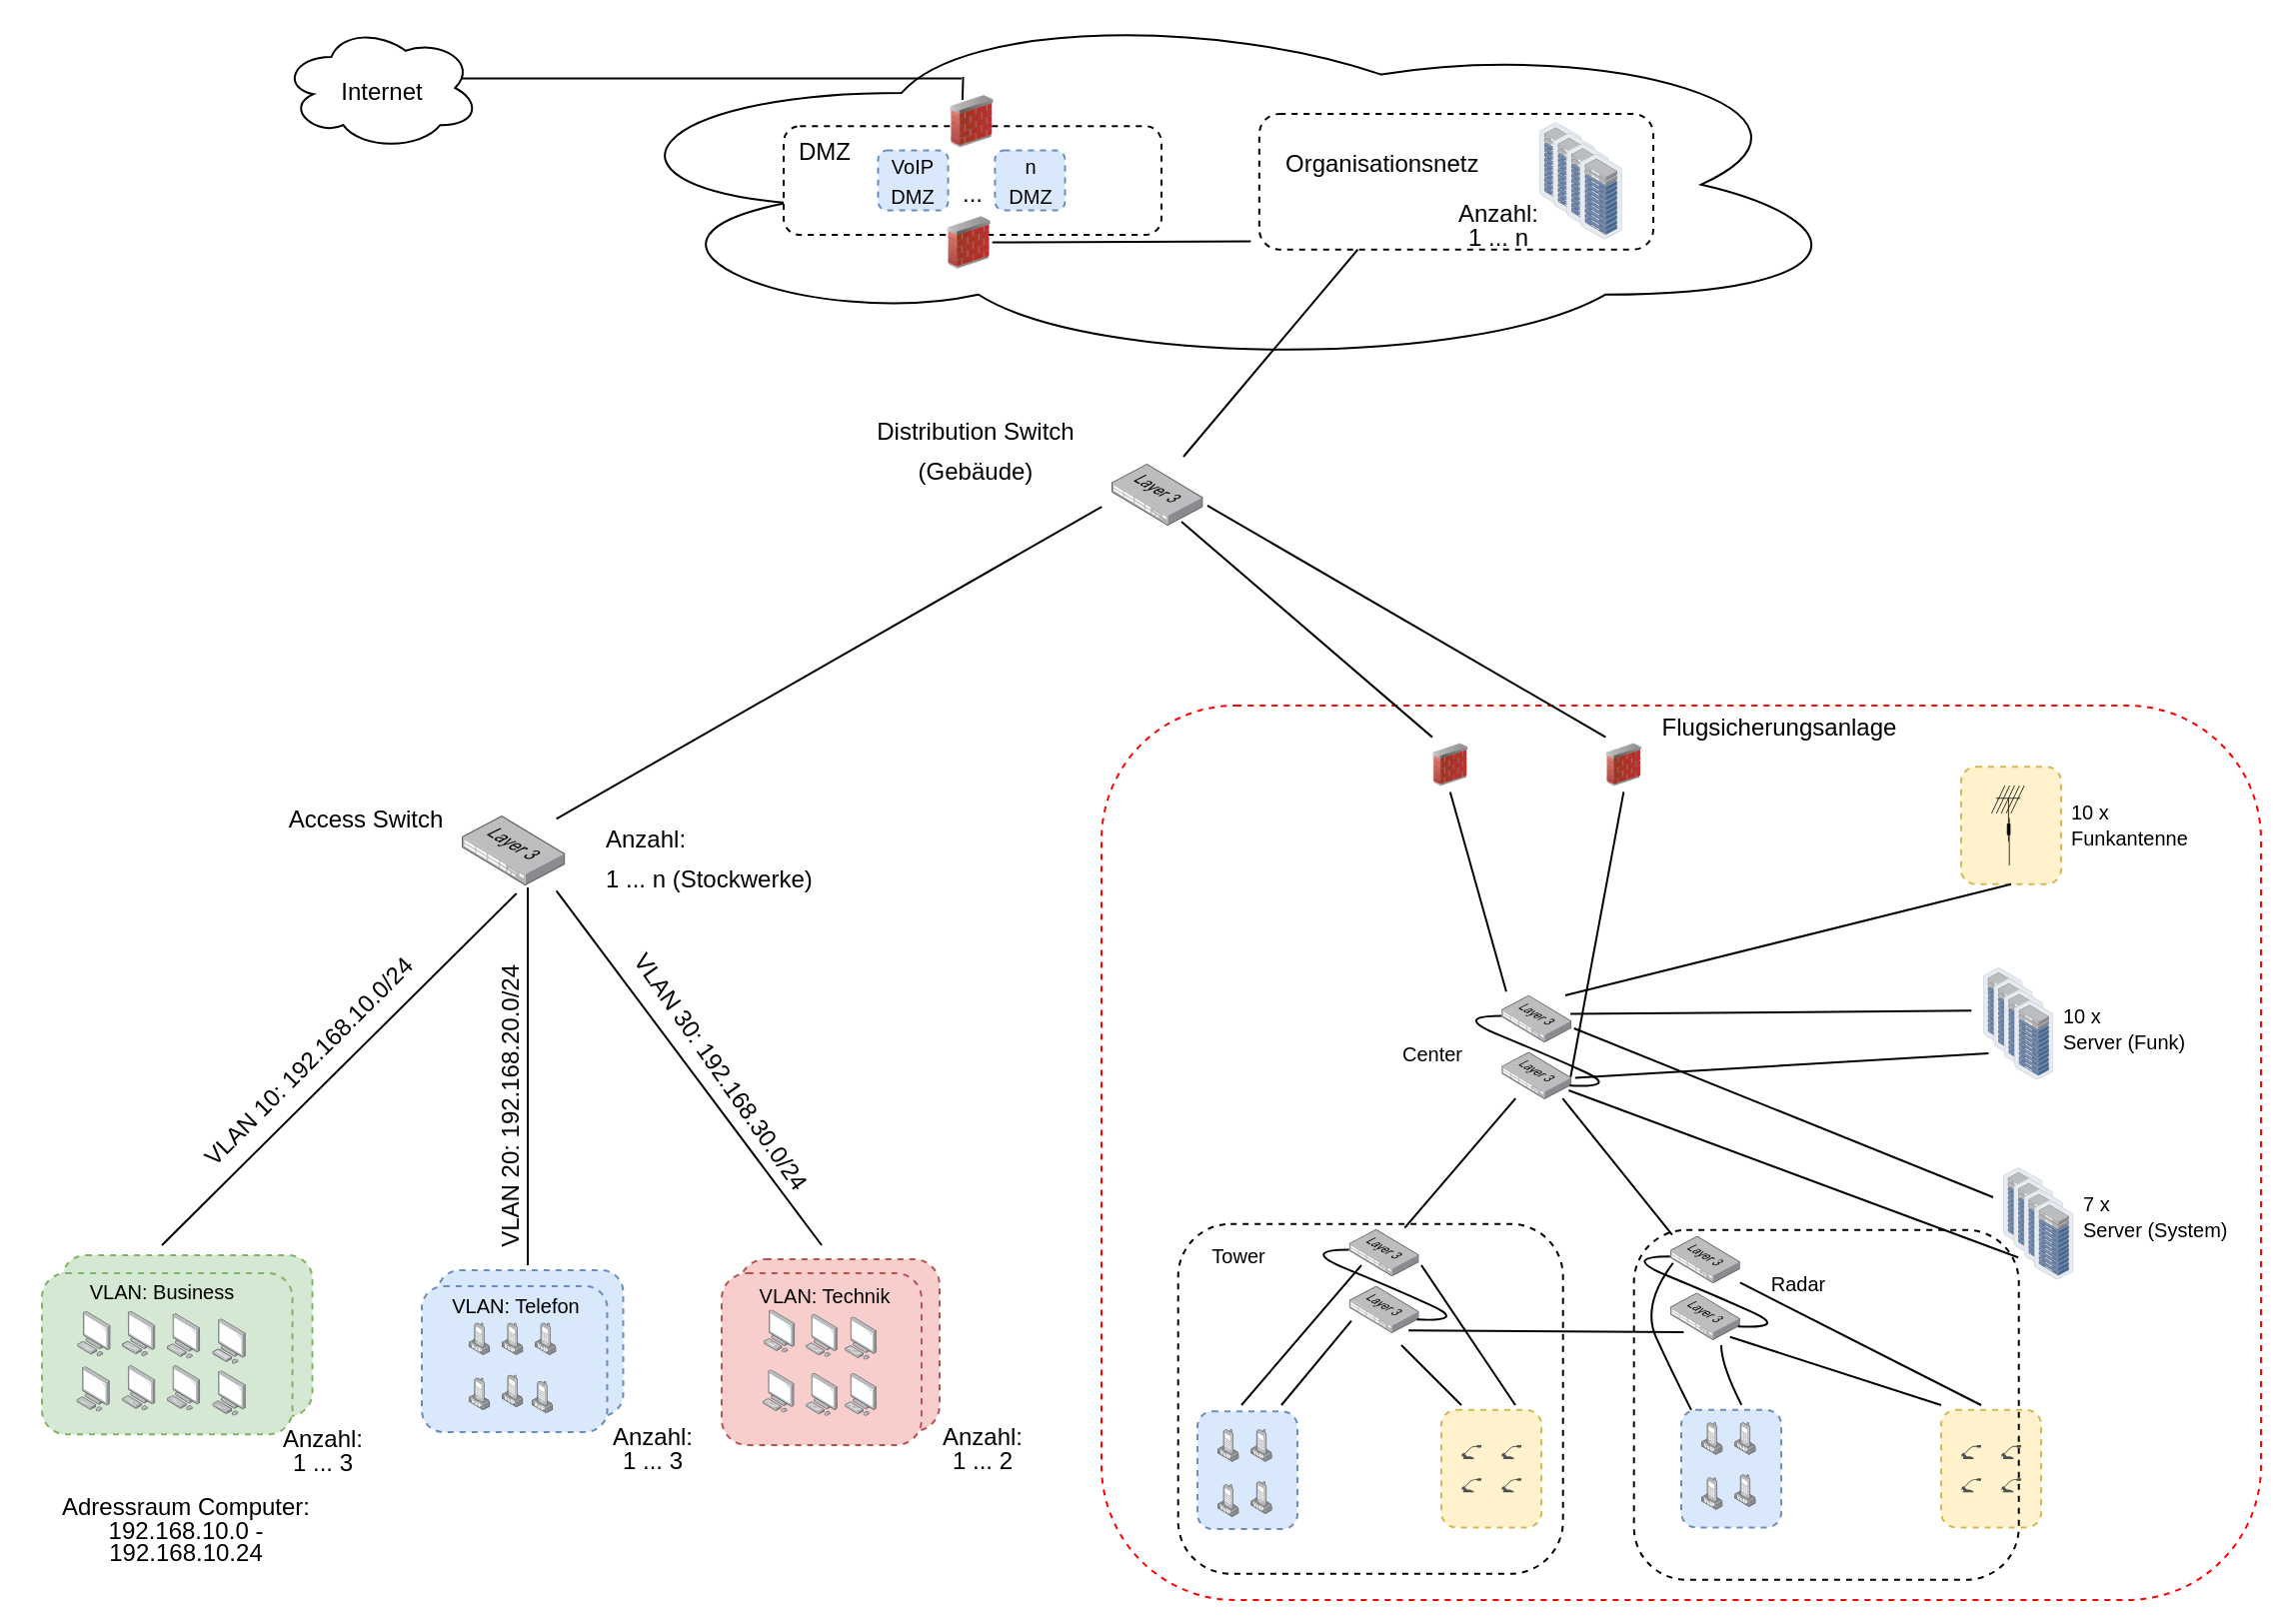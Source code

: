 <mxfile version="24.4.0" type="github">
  <diagram name="Seite-1" id="UgNp4CsegLJwjOinKvmV">
    <mxGraphModel dx="2046" dy="1495" grid="1" gridSize="10" guides="1" tooltips="1" connect="1" arrows="1" fold="1" page="1" pageScale="1" pageWidth="1169" pageHeight="827" math="0" shadow="0">
      <root>
        <mxCell id="0" />
        <mxCell id="1" parent="0" />
        <mxCell id="9SLDAZQ2YVIZSHfqmBoz-217" value="" style="rounded=1;whiteSpace=wrap;html=1;dashed=1;fillColor=#f8cecc;strokeColor=#b85450;" vertex="1" parent="1">
          <mxGeometry x="-791" y="-193" width="100" height="86" as="geometry" />
        </mxCell>
        <mxCell id="9SLDAZQ2YVIZSHfqmBoz-216" value="" style="rounded=1;whiteSpace=wrap;html=1;dashed=1;fillColor=#dae8fc;strokeColor=#6c8ebf;" vertex="1" parent="1">
          <mxGeometry x="-942" y="-187.5" width="92.741" height="73" as="geometry" />
        </mxCell>
        <mxCell id="9SLDAZQ2YVIZSHfqmBoz-215" value="" style="rounded=1;whiteSpace=wrap;html=1;dashed=1;fillColor=#d5e8d4;strokeColor=#82b366;" vertex="1" parent="1">
          <mxGeometry x="-1130" y="-195" width="125.28" height="80.63" as="geometry" />
        </mxCell>
        <mxCell id="9SLDAZQ2YVIZSHfqmBoz-180" value="" style="group" vertex="1" connectable="0" parent="1">
          <mxGeometry x="-610" y="-470" width="580" height="447.49" as="geometry" />
        </mxCell>
        <mxCell id="9SLDAZQ2YVIZSHfqmBoz-146" value="" style="rounded=1;whiteSpace=wrap;html=1;dashed=1;fillColor=none;strokeColor=#FF0000;" vertex="1" parent="9SLDAZQ2YVIZSHfqmBoz-180">
          <mxGeometry width="580" height="447.49" as="geometry" />
        </mxCell>
        <mxCell id="9SLDAZQ2YVIZSHfqmBoz-156" style="edgeStyle=none;curved=1;rounded=0;orthogonalLoop=1;jettySize=auto;html=1;exitX=1;exitY=1;exitDx=0;exitDy=0;fontSize=12;startSize=8;endSize=8;" edge="1" parent="9SLDAZQ2YVIZSHfqmBoz-180" source="9SLDAZQ2YVIZSHfqmBoz-146" target="9SLDAZQ2YVIZSHfqmBoz-146">
          <mxGeometry relative="1" as="geometry" />
        </mxCell>
        <mxCell id="9SLDAZQ2YVIZSHfqmBoz-181" value="" style="group" vertex="1" connectable="0" parent="9SLDAZQ2YVIZSHfqmBoz-180">
          <mxGeometry x="58.017" y="361.987" width="53.973" height="52.743" as="geometry" />
        </mxCell>
        <mxCell id="9SLDAZQ2YVIZSHfqmBoz-204" value="" style="group" vertex="1" connectable="0" parent="9SLDAZQ2YVIZSHfqmBoz-181">
          <mxGeometry x="-10.03" y="-8.8" width="50.03" height="58.8" as="geometry" />
        </mxCell>
        <mxCell id="9SLDAZQ2YVIZSHfqmBoz-193" value="" style="rounded=1;whiteSpace=wrap;html=1;dashed=1;fillColor=#dae8fc;strokeColor=#6c8ebf;" vertex="1" parent="9SLDAZQ2YVIZSHfqmBoz-204">
          <mxGeometry width="50.03" height="58.8" as="geometry" />
        </mxCell>
        <mxCell id="9SLDAZQ2YVIZSHfqmBoz-160" value="" style="image;points=[];aspect=fixed;html=1;align=center;shadow=0;dashed=0;image=img/lib/allied_telesis/computer_and_terminals/VOIP_IP_phone.svg;" vertex="1" parent="9SLDAZQ2YVIZSHfqmBoz-204">
          <mxGeometry x="26.599" y="34.854" width="10.799" height="16.414" as="geometry" />
        </mxCell>
        <mxCell id="9SLDAZQ2YVIZSHfqmBoz-164" value="" style="image;points=[];aspect=fixed;html=1;align=center;shadow=0;dashed=0;image=img/lib/allied_telesis/computer_and_terminals/VOIP_IP_phone.svg;" vertex="1" parent="9SLDAZQ2YVIZSHfqmBoz-204">
          <mxGeometry x="26.599" y="8.8" width="10.799" height="16.414" as="geometry" />
        </mxCell>
        <mxCell id="9SLDAZQ2YVIZSHfqmBoz-165" value="" style="image;points=[];aspect=fixed;html=1;align=center;shadow=0;dashed=0;image=img/lib/allied_telesis/computer_and_terminals/VOIP_IP_phone.svg;" vertex="1" parent="9SLDAZQ2YVIZSHfqmBoz-204">
          <mxGeometry x="10.03" y="36.34" width="10.799" height="16.414" as="geometry" />
        </mxCell>
        <mxCell id="9SLDAZQ2YVIZSHfqmBoz-166" value="" style="image;points=[];aspect=fixed;html=1;align=center;shadow=0;dashed=0;image=img/lib/allied_telesis/computer_and_terminals/VOIP_IP_phone.svg;" vertex="1" parent="9SLDAZQ2YVIZSHfqmBoz-204">
          <mxGeometry x="10.03" y="8.8" width="10.799" height="16.414" as="geometry" />
        </mxCell>
        <mxCell id="9SLDAZQ2YVIZSHfqmBoz-106" value="" style="group" vertex="1" connectable="0" parent="9SLDAZQ2YVIZSHfqmBoz-180">
          <mxGeometry x="451.0" y="230.999" width="35.19" height="61.183" as="geometry" />
        </mxCell>
        <mxCell id="9SLDAZQ2YVIZSHfqmBoz-107" value="" style="image;points=[];aspect=fixed;html=1;align=center;shadow=0;dashed=0;image=img/lib/allied_telesis/storage/Datacenter_Server_Rack_ToR.svg;" vertex="1" parent="9SLDAZQ2YVIZSHfqmBoz-106">
          <mxGeometry width="19.703" height="39.938" as="geometry" />
        </mxCell>
        <mxCell id="9SLDAZQ2YVIZSHfqmBoz-108" value="" style="image;points=[];aspect=fixed;html=1;align=center;shadow=0;dashed=0;image=img/lib/allied_telesis/storage/Datacenter_Server_Rack_ToR.svg;" vertex="1" parent="9SLDAZQ2YVIZSHfqmBoz-106">
          <mxGeometry x="5.163" y="5.416" width="19.703" height="39.938" as="geometry" />
        </mxCell>
        <mxCell id="9SLDAZQ2YVIZSHfqmBoz-109" value="" style="image;points=[];aspect=fixed;html=1;align=center;shadow=0;dashed=0;image=img/lib/allied_telesis/storage/Datacenter_Server_Rack_ToR.svg;" vertex="1" parent="9SLDAZQ2YVIZSHfqmBoz-106">
          <mxGeometry x="10.325" y="10.831" width="19.703" height="39.938" as="geometry" />
        </mxCell>
        <mxCell id="9SLDAZQ2YVIZSHfqmBoz-110" value="" style="image;points=[];aspect=fixed;html=1;align=center;shadow=0;dashed=0;image=img/lib/allied_telesis/storage/Datacenter_Server_Rack_ToR.svg;" vertex="1" parent="9SLDAZQ2YVIZSHfqmBoz-106">
          <mxGeometry x="15.488" y="16.247" width="19.703" height="39.938" as="geometry" />
        </mxCell>
        <mxCell id="9SLDAZQ2YVIZSHfqmBoz-150" value="&lt;font style=&quot;font-size: 10px;&quot;&gt;7 x&amp;nbsp;&lt;/font&gt;&lt;div style=&quot;font-size: 10px;&quot;&gt;&lt;font style=&quot;font-size: 10px;&quot;&gt;Server (System)&lt;/font&gt;&lt;div&gt;&lt;span style=&quot;&quot;&gt;&lt;br&gt;&lt;/span&gt;&lt;/div&gt;&lt;/div&gt;" style="text;strokeColor=none;fillColor=none;html=1;align=left;verticalAlign=top;whiteSpace=wrap;rounded=0;fontSize=16;" vertex="1" parent="9SLDAZQ2YVIZSHfqmBoz-180">
          <mxGeometry x="489.238" y="231.484" width="76.475" height="42.077" as="geometry" />
        </mxCell>
        <mxCell id="9SLDAZQ2YVIZSHfqmBoz-111" value="" style="group" vertex="1" connectable="0" parent="9SLDAZQ2YVIZSHfqmBoz-180">
          <mxGeometry x="441.002" y="130.999" width="35.19" height="61.183" as="geometry" />
        </mxCell>
        <mxCell id="9SLDAZQ2YVIZSHfqmBoz-112" value="" style="image;points=[];aspect=fixed;html=1;align=center;shadow=0;dashed=0;image=img/lib/allied_telesis/storage/Datacenter_Server_Rack_ToR.svg;" vertex="1" parent="9SLDAZQ2YVIZSHfqmBoz-111">
          <mxGeometry width="19.703" height="39.938" as="geometry" />
        </mxCell>
        <mxCell id="9SLDAZQ2YVIZSHfqmBoz-113" value="" style="image;points=[];aspect=fixed;html=1;align=center;shadow=0;dashed=0;image=img/lib/allied_telesis/storage/Datacenter_Server_Rack_ToR.svg;" vertex="1" parent="9SLDAZQ2YVIZSHfqmBoz-111">
          <mxGeometry x="5.163" y="5.416" width="19.703" height="39.938" as="geometry" />
        </mxCell>
        <mxCell id="9SLDAZQ2YVIZSHfqmBoz-114" value="" style="image;points=[];aspect=fixed;html=1;align=center;shadow=0;dashed=0;image=img/lib/allied_telesis/storage/Datacenter_Server_Rack_ToR.svg;" vertex="1" parent="9SLDAZQ2YVIZSHfqmBoz-111">
          <mxGeometry x="10.325" y="10.831" width="19.703" height="39.938" as="geometry" />
        </mxCell>
        <mxCell id="9SLDAZQ2YVIZSHfqmBoz-115" value="" style="image;points=[];aspect=fixed;html=1;align=center;shadow=0;dashed=0;image=img/lib/allied_telesis/storage/Datacenter_Server_Rack_ToR.svg;" vertex="1" parent="9SLDAZQ2YVIZSHfqmBoz-111">
          <mxGeometry x="15.488" y="16.247" width="19.703" height="39.938" as="geometry" />
        </mxCell>
        <mxCell id="9SLDAZQ2YVIZSHfqmBoz-148" value="&lt;font style=&quot;font-size: 10px;&quot;&gt;10 x&amp;nbsp;&lt;/font&gt;&lt;div style=&quot;font-size: 10px;&quot;&gt;&lt;font style=&quot;font-size: 10px;&quot;&gt;Server (Funk)&lt;/font&gt;&lt;div&gt;&lt;span style=&quot;&quot;&gt;&lt;br&gt;&lt;/span&gt;&lt;/div&gt;&lt;/div&gt;" style="text;strokeColor=none;fillColor=none;html=1;align=left;verticalAlign=top;whiteSpace=wrap;rounded=0;fontSize=16;" vertex="1" parent="9SLDAZQ2YVIZSHfqmBoz-180">
          <mxGeometry x="479.241" y="137.026" width="76.475" height="42.077" as="geometry" />
        </mxCell>
        <mxCell id="9SLDAZQ2YVIZSHfqmBoz-198" value="" style="rounded=1;whiteSpace=wrap;html=1;dashed=1;fillColor=#fff2cc;strokeColor=#d6b656;" vertex="1" parent="9SLDAZQ2YVIZSHfqmBoz-180">
          <mxGeometry x="429.967" y="30.597" width="50.03" height="58.8" as="geometry" />
        </mxCell>
        <mxCell id="9SLDAZQ2YVIZSHfqmBoz-195" value="" style="shape=mxgraph.cisco.wireless.antenna;html=1;pointerEvents=1;dashed=0;fillColor=#036897;strokeColor=#ffffff;strokeWidth=2;verticalLabelPosition=bottom;verticalAlign=top;align=center;outlineConnect=0;" vertex="1" parent="9SLDAZQ2YVIZSHfqmBoz-180">
          <mxGeometry x="445.19" y="40" width="16.41" height="40" as="geometry" />
        </mxCell>
        <mxCell id="9SLDAZQ2YVIZSHfqmBoz-196" value="&lt;font style=&quot;font-size: 10px;&quot;&gt;10 x&amp;nbsp;&lt;/font&gt;&lt;div style=&quot;font-size: 10px;&quot;&gt;Funkantenne&lt;br&gt;&lt;div&gt;&lt;span style=&quot;&quot;&gt;&lt;br&gt;&lt;/span&gt;&lt;/div&gt;&lt;/div&gt;" style="text;strokeColor=none;fillColor=none;html=1;align=left;verticalAlign=top;whiteSpace=wrap;rounded=0;fontSize=16;" vertex="1" parent="9SLDAZQ2YVIZSHfqmBoz-180">
          <mxGeometry x="483.001" y="34.996" width="76.475" height="42.077" as="geometry" />
        </mxCell>
        <mxCell id="9SLDAZQ2YVIZSHfqmBoz-202" value="" style="group" vertex="1" connectable="0" parent="9SLDAZQ2YVIZSHfqmBoz-180">
          <mxGeometry x="289.997" y="352.417" width="50.03" height="58.8" as="geometry" />
        </mxCell>
        <mxCell id="9SLDAZQ2YVIZSHfqmBoz-194" value="" style="rounded=1;whiteSpace=wrap;html=1;dashed=1;fillColor=#dae8fc;strokeColor=#6c8ebf;" vertex="1" parent="9SLDAZQ2YVIZSHfqmBoz-202">
          <mxGeometry width="50.03" height="58.8" as="geometry" />
        </mxCell>
        <mxCell id="9SLDAZQ2YVIZSHfqmBoz-174" value="" style="image;points=[];aspect=fixed;html=1;align=center;shadow=0;dashed=0;image=img/lib/allied_telesis/computer_and_terminals/VOIP_IP_phone.svg;" vertex="1" parent="9SLDAZQ2YVIZSHfqmBoz-202">
          <mxGeometry x="26.569" y="32.114" width="10.799" height="16.414" as="geometry" />
        </mxCell>
        <mxCell id="9SLDAZQ2YVIZSHfqmBoz-176" value="" style="image;points=[];aspect=fixed;html=1;align=center;shadow=0;dashed=0;image=img/lib/allied_telesis/computer_and_terminals/VOIP_IP_phone.svg;" vertex="1" parent="9SLDAZQ2YVIZSHfqmBoz-202">
          <mxGeometry x="26.569" y="6.06" width="10.799" height="16.414" as="geometry" />
        </mxCell>
        <mxCell id="9SLDAZQ2YVIZSHfqmBoz-177" value="" style="image;points=[];aspect=fixed;html=1;align=center;shadow=0;dashed=0;image=img/lib/allied_telesis/computer_and_terminals/VOIP_IP_phone.svg;" vertex="1" parent="9SLDAZQ2YVIZSHfqmBoz-202">
          <mxGeometry x="10" y="33.6" width="10.799" height="16.414" as="geometry" />
        </mxCell>
        <mxCell id="9SLDAZQ2YVIZSHfqmBoz-178" value="" style="image;points=[];aspect=fixed;html=1;align=center;shadow=0;dashed=0;image=img/lib/allied_telesis/computer_and_terminals/VOIP_IP_phone.svg;" vertex="1" parent="9SLDAZQ2YVIZSHfqmBoz-202">
          <mxGeometry x="10" y="6.06" width="10.799" height="16.414" as="geometry" />
        </mxCell>
        <mxCell id="9SLDAZQ2YVIZSHfqmBoz-201" value="" style="group" vertex="1" connectable="0" parent="9SLDAZQ2YVIZSHfqmBoz-180">
          <mxGeometry x="419.997" y="352.417" width="50.03" height="58.8" as="geometry" />
        </mxCell>
        <mxCell id="9SLDAZQ2YVIZSHfqmBoz-200" value="" style="rounded=1;whiteSpace=wrap;html=1;dashed=1;fillColor=#fff2cc;strokeColor=#d6b656;" vertex="1" parent="9SLDAZQ2YVIZSHfqmBoz-201">
          <mxGeometry width="50.03" height="58.8" as="geometry" />
        </mxCell>
        <mxCell id="9SLDAZQ2YVIZSHfqmBoz-189" value="" style="sketch=0;pointerEvents=1;shadow=0;dashed=0;html=1;strokeColor=none;fillColor=#505050;labelPosition=center;verticalLabelPosition=bottom;verticalAlign=top;outlineConnect=0;align=center;shape=mxgraph.office.devices.microphone;" vertex="1" parent="9SLDAZQ2YVIZSHfqmBoz-201">
          <mxGeometry x="10.013" y="17.583" width="10" height="7" as="geometry" />
        </mxCell>
        <mxCell id="9SLDAZQ2YVIZSHfqmBoz-190" value="" style="sketch=0;pointerEvents=1;shadow=0;dashed=0;html=1;strokeColor=none;fillColor=#505050;labelPosition=center;verticalLabelPosition=bottom;verticalAlign=top;outlineConnect=0;align=center;shape=mxgraph.office.devices.microphone;" vertex="1" parent="9SLDAZQ2YVIZSHfqmBoz-201">
          <mxGeometry x="30.013" y="17.583" width="10" height="7" as="geometry" />
        </mxCell>
        <mxCell id="9SLDAZQ2YVIZSHfqmBoz-191" value="" style="sketch=0;pointerEvents=1;shadow=0;dashed=0;html=1;strokeColor=none;fillColor=#505050;labelPosition=center;verticalLabelPosition=bottom;verticalAlign=top;outlineConnect=0;align=center;shape=mxgraph.office.devices.microphone;" vertex="1" parent="9SLDAZQ2YVIZSHfqmBoz-201">
          <mxGeometry x="10.013" y="34.223" width="10" height="7" as="geometry" />
        </mxCell>
        <mxCell id="9SLDAZQ2YVIZSHfqmBoz-192" value="" style="sketch=0;pointerEvents=1;shadow=0;dashed=0;html=1;strokeColor=none;fillColor=#505050;labelPosition=center;verticalLabelPosition=bottom;verticalAlign=top;outlineConnect=0;align=center;shape=mxgraph.office.devices.microphone;" vertex="1" parent="9SLDAZQ2YVIZSHfqmBoz-201">
          <mxGeometry x="30.013" y="34.223" width="10" height="7" as="geometry" />
        </mxCell>
        <mxCell id="9SLDAZQ2YVIZSHfqmBoz-145" value="&lt;font style=&quot;font-size: 10px;&quot;&gt;Radar&lt;/font&gt;" style="text;strokeColor=none;fillColor=none;html=1;align=center;verticalAlign=middle;whiteSpace=wrap;rounded=0;fontSize=12;" vertex="1" parent="9SLDAZQ2YVIZSHfqmBoz-180">
          <mxGeometry x="320.004" y="269.996" width="56.591" height="37.86" as="geometry" />
        </mxCell>
        <mxCell id="9SLDAZQ2YVIZSHfqmBoz-144" value="&lt;font style=&quot;font-size: 10px;&quot;&gt;Tower&lt;/font&gt;" style="text;strokeColor=none;fillColor=none;html=1;align=center;verticalAlign=middle;whiteSpace=wrap;rounded=0;fontSize=16;" vertex="1" parent="9SLDAZQ2YVIZSHfqmBoz-180">
          <mxGeometry x="40.002" y="253.662" width="56.591" height="37.86" as="geometry" />
        </mxCell>
        <mxCell id="9SLDAZQ2YVIZSHfqmBoz-203" value="" style="group" vertex="1" connectable="0" parent="9SLDAZQ2YVIZSHfqmBoz-180">
          <mxGeometry x="169.997" y="352.417" width="50.03" height="58.8" as="geometry" />
        </mxCell>
        <mxCell id="9SLDAZQ2YVIZSHfqmBoz-199" value="" style="rounded=1;whiteSpace=wrap;html=1;dashed=1;fillColor=#fff2cc;strokeColor=#d6b656;" vertex="1" parent="9SLDAZQ2YVIZSHfqmBoz-203">
          <mxGeometry width="50.03" height="58.8" as="geometry" />
        </mxCell>
        <mxCell id="9SLDAZQ2YVIZSHfqmBoz-183" value="" style="sketch=0;pointerEvents=1;shadow=0;dashed=0;html=1;strokeColor=none;fillColor=#505050;labelPosition=center;verticalLabelPosition=bottom;verticalAlign=top;outlineConnect=0;align=center;shape=mxgraph.office.devices.microphone;" vertex="1" parent="9SLDAZQ2YVIZSHfqmBoz-203">
          <mxGeometry x="10.013" y="17.583" width="10" height="7" as="geometry" />
        </mxCell>
        <mxCell id="9SLDAZQ2YVIZSHfqmBoz-184" value="" style="sketch=0;pointerEvents=1;shadow=0;dashed=0;html=1;strokeColor=none;fillColor=#505050;labelPosition=center;verticalLabelPosition=bottom;verticalAlign=top;outlineConnect=0;align=center;shape=mxgraph.office.devices.microphone;" vertex="1" parent="9SLDAZQ2YVIZSHfqmBoz-203">
          <mxGeometry x="30.013" y="17.583" width="10" height="7" as="geometry" />
        </mxCell>
        <mxCell id="9SLDAZQ2YVIZSHfqmBoz-185" value="" style="sketch=0;pointerEvents=1;shadow=0;dashed=0;html=1;strokeColor=none;fillColor=#505050;labelPosition=center;verticalLabelPosition=bottom;verticalAlign=top;outlineConnect=0;align=center;shape=mxgraph.office.devices.microphone;" vertex="1" parent="9SLDAZQ2YVIZSHfqmBoz-203">
          <mxGeometry x="10.013" y="34.223" width="10" height="7" as="geometry" />
        </mxCell>
        <mxCell id="9SLDAZQ2YVIZSHfqmBoz-186" value="" style="sketch=0;pointerEvents=1;shadow=0;dashed=0;html=1;strokeColor=none;fillColor=#505050;labelPosition=center;verticalLabelPosition=bottom;verticalAlign=top;outlineConnect=0;align=center;shape=mxgraph.office.devices.microphone;" vertex="1" parent="9SLDAZQ2YVIZSHfqmBoz-203">
          <mxGeometry x="30.013" y="34.223" width="10" height="7" as="geometry" />
        </mxCell>
        <mxCell id="9SLDAZQ2YVIZSHfqmBoz-206" value="" style="endArrow=none;html=1;rounded=0;fontSize=12;startSize=8;endSize=8;curved=1;exitX=0.199;exitY=0.984;exitDx=0;exitDy=0;exitPerimeter=0;" edge="1" parent="9SLDAZQ2YVIZSHfqmBoz-180">
          <mxGeometry width="50" height="50" relative="1" as="geometry">
            <mxPoint x="125.002" y="307.856" as="sourcePoint" />
            <mxPoint x="90" y="350" as="targetPoint" />
          </mxGeometry>
        </mxCell>
        <mxCell id="9SLDAZQ2YVIZSHfqmBoz-214" value="" style="endArrow=none;html=1;rounded=0;fontSize=12;startSize=8;endSize=8;curved=1;entryX=0.552;entryY=0.782;entryDx=0;entryDy=0;entryPerimeter=0;exitX=0.043;exitY=0.571;exitDx=0;exitDy=0;exitPerimeter=0;" edge="1" parent="9SLDAZQ2YVIZSHfqmBoz-180" source="9SLDAZQ2YVIZSHfqmBoz-124">
          <mxGeometry width="50" height="50" relative="1" as="geometry">
            <mxPoint x="285" y="322.6" as="sourcePoint" />
            <mxPoint x="295.002" y="352.416" as="targetPoint" />
            <Array as="points">
              <mxPoint x="270" y="300" />
              <mxPoint x="285" y="332.6" />
            </Array>
          </mxGeometry>
        </mxCell>
        <mxCell id="9SLDAZQ2YVIZSHfqmBoz-48" value="" style="group" vertex="1" connectable="0" parent="1">
          <mxGeometry x="-800" y="-186" width="110" height="86" as="geometry" />
        </mxCell>
        <mxCell id="9SLDAZQ2YVIZSHfqmBoz-47" value="" style="rounded=1;whiteSpace=wrap;html=1;dashed=1;fillColor=#f8cecc;strokeColor=#b85450;" vertex="1" parent="9SLDAZQ2YVIZSHfqmBoz-48">
          <mxGeometry width="100" height="86" as="geometry" />
        </mxCell>
        <mxCell id="9SLDAZQ2YVIZSHfqmBoz-59" value="&lt;font style=&quot;font-size: 10px;&quot;&gt;VLAN: Technik&lt;/font&gt;" style="text;strokeColor=none;fillColor=none;html=1;align=center;verticalAlign=middle;whiteSpace=wrap;rounded=0;fontSize=16;" vertex="1" parent="9SLDAZQ2YVIZSHfqmBoz-48">
          <mxGeometry x="-9.98" y="5.23" width="122.98" height="8.19" as="geometry" />
        </mxCell>
        <mxCell id="9SLDAZQ2YVIZSHfqmBoz-60" value="" style="group" vertex="1" connectable="0" parent="9SLDAZQ2YVIZSHfqmBoz-48">
          <mxGeometry x="20.453" y="18.201" width="57.003" height="59.79" as="geometry" />
        </mxCell>
        <mxCell id="9SLDAZQ2YVIZSHfqmBoz-22" value="" style="image;points=[];aspect=fixed;html=1;align=center;shadow=0;dashed=0;image=img/lib/allied_telesis/computer_and_terminals/Personal_Computer.svg;" vertex="1" parent="9SLDAZQ2YVIZSHfqmBoz-60">
          <mxGeometry y="30.032" width="15.889" height="21.533" as="geometry" />
        </mxCell>
        <mxCell id="9SLDAZQ2YVIZSHfqmBoz-23" value="" style="image;points=[];aspect=fixed;html=1;align=center;shadow=0;dashed=0;image=img/lib/allied_telesis/computer_and_terminals/Personal_Computer.svg;" vertex="1" parent="9SLDAZQ2YVIZSHfqmBoz-60">
          <mxGeometry x="41.115" y="3.549" width="15.889" height="21.533" as="geometry" />
        </mxCell>
        <mxCell id="9SLDAZQ2YVIZSHfqmBoz-24" value="" style="image;points=[];aspect=fixed;html=1;align=center;shadow=0;dashed=0;image=img/lib/allied_telesis/computer_and_terminals/Personal_Computer.svg;" vertex="1" parent="9SLDAZQ2YVIZSHfqmBoz-60">
          <mxGeometry x="21.603" y="2.184" width="15.889" height="21.533" as="geometry" />
        </mxCell>
        <mxCell id="9SLDAZQ2YVIZSHfqmBoz-25" value="" style="image;points=[];aspect=fixed;html=1;align=center;shadow=0;dashed=0;image=img/lib/allied_telesis/computer_and_terminals/Personal_Computer.svg;" vertex="1" parent="9SLDAZQ2YVIZSHfqmBoz-60">
          <mxGeometry x="0.348" width="15.889" height="21.533" as="geometry" />
        </mxCell>
        <mxCell id="9SLDAZQ2YVIZSHfqmBoz-26" value="" style="image;points=[];aspect=fixed;html=1;align=center;shadow=0;dashed=0;image=img/lib/allied_telesis/computer_and_terminals/Personal_Computer.svg;" vertex="1" parent="9SLDAZQ2YVIZSHfqmBoz-60">
          <mxGeometry x="41.115" y="31.67" width="15.889" height="21.533" as="geometry" />
        </mxCell>
        <mxCell id="9SLDAZQ2YVIZSHfqmBoz-27" value="" style="image;points=[];aspect=fixed;html=1;align=center;shadow=0;dashed=0;image=img/lib/allied_telesis/computer_and_terminals/Personal_Computer.svg;" vertex="1" parent="9SLDAZQ2YVIZSHfqmBoz-60">
          <mxGeometry x="21.603" y="31.67" width="15.889" height="21.533" as="geometry" />
        </mxCell>
        <mxCell id="9SLDAZQ2YVIZSHfqmBoz-52" value="" style="group" vertex="1" connectable="0" parent="1">
          <mxGeometry x="-950" y="-179.5" width="94.97" height="73" as="geometry" />
        </mxCell>
        <mxCell id="9SLDAZQ2YVIZSHfqmBoz-51" value="" style="rounded=1;whiteSpace=wrap;html=1;dashed=1;fillColor=#dae8fc;strokeColor=#6c8ebf;" vertex="1" parent="9SLDAZQ2YVIZSHfqmBoz-52">
          <mxGeometry width="92.741" height="73" as="geometry" />
        </mxCell>
        <mxCell id="9SLDAZQ2YVIZSHfqmBoz-30" value="" style="group" vertex="1" connectable="0" parent="9SLDAZQ2YVIZSHfqmBoz-52">
          <mxGeometry x="23.377" y="18.137" width="68.349" height="60.032" as="geometry" />
        </mxCell>
        <mxCell id="9SLDAZQ2YVIZSHfqmBoz-17" value="" style="image;points=[];aspect=fixed;html=1;align=center;shadow=0;dashed=0;image=img/lib/allied_telesis/computer_and_terminals/VOIP_IP_phone.svg;" vertex="1" parent="9SLDAZQ2YVIZSHfqmBoz-30">
          <mxGeometry x="16.569" y="26.054" width="10.799" height="16.414" as="geometry" />
        </mxCell>
        <mxCell id="9SLDAZQ2YVIZSHfqmBoz-21" value="" style="group" vertex="1" connectable="0" parent="9SLDAZQ2YVIZSHfqmBoz-30">
          <mxGeometry width="68.349" height="60.032" as="geometry" />
        </mxCell>
        <mxCell id="9SLDAZQ2YVIZSHfqmBoz-15" value="" style="image;points=[];aspect=fixed;html=1;align=center;shadow=0;dashed=0;image=img/lib/allied_telesis/computer_and_terminals/VOIP_IP_phone.svg;" vertex="1" parent="9SLDAZQ2YVIZSHfqmBoz-21">
          <mxGeometry x="33.139" width="10.799" height="16.414" as="geometry" />
        </mxCell>
        <mxCell id="9SLDAZQ2YVIZSHfqmBoz-16" value="" style="image;points=[];aspect=fixed;html=1;align=center;shadow=0;dashed=0;image=img/lib/allied_telesis/computer_and_terminals/VOIP_IP_phone.svg;" vertex="1" parent="9SLDAZQ2YVIZSHfqmBoz-21">
          <mxGeometry x="31.482" y="29.125" width="10.799" height="16.414" as="geometry" />
        </mxCell>
        <mxCell id="9SLDAZQ2YVIZSHfqmBoz-18" value="" style="image;points=[];aspect=fixed;html=1;align=center;shadow=0;dashed=0;image=img/lib/allied_telesis/computer_and_terminals/VOIP_IP_phone.svg;" vertex="1" parent="9SLDAZQ2YVIZSHfqmBoz-21">
          <mxGeometry x="16.569" width="10.799" height="16.414" as="geometry" />
        </mxCell>
        <mxCell id="9SLDAZQ2YVIZSHfqmBoz-19" value="" style="image;points=[];aspect=fixed;html=1;align=center;shadow=0;dashed=0;image=img/lib/allied_telesis/computer_and_terminals/VOIP_IP_phone.svg;" vertex="1" parent="9SLDAZQ2YVIZSHfqmBoz-21">
          <mxGeometry y="27.54" width="10.799" height="16.414" as="geometry" />
        </mxCell>
        <mxCell id="9SLDAZQ2YVIZSHfqmBoz-20" value="" style="image;points=[];aspect=fixed;html=1;align=center;shadow=0;dashed=0;image=img/lib/allied_telesis/computer_and_terminals/VOIP_IP_phone.svg;" vertex="1" parent="9SLDAZQ2YVIZSHfqmBoz-21">
          <mxGeometry width="10.799" height="16.414" as="geometry" />
        </mxCell>
        <mxCell id="9SLDAZQ2YVIZSHfqmBoz-58" value="&lt;font style=&quot;font-size: 10px;&quot;&gt;VLAN: Telefon&lt;/font&gt;" style="text;strokeColor=none;fillColor=none;html=1;align=center;verticalAlign=middle;whiteSpace=wrap;rounded=0;fontSize=16;" vertex="1" parent="9SLDAZQ2YVIZSHfqmBoz-52">
          <mxGeometry x="-0.899" y="3.585" width="95.596" height="8.161" as="geometry" />
        </mxCell>
        <mxCell id="9SLDAZQ2YVIZSHfqmBoz-63" value="" style="group" vertex="1" connectable="0" parent="1">
          <mxGeometry x="-1140" y="-186" width="160.504" height="96.165" as="geometry" />
        </mxCell>
        <mxCell id="9SLDAZQ2YVIZSHfqmBoz-50" value="" style="group" vertex="1" connectable="0" parent="9SLDAZQ2YVIZSHfqmBoz-63">
          <mxGeometry width="160.504" height="96.165" as="geometry" />
        </mxCell>
        <mxCell id="9SLDAZQ2YVIZSHfqmBoz-49" value="" style="rounded=1;whiteSpace=wrap;html=1;dashed=1;fillColor=#d5e8d4;strokeColor=#82b366;" vertex="1" parent="9SLDAZQ2YVIZSHfqmBoz-50">
          <mxGeometry width="125.28" height="80.63" as="geometry" />
        </mxCell>
        <mxCell id="9SLDAZQ2YVIZSHfqmBoz-29" value="" style="group" vertex="1" connectable="0" parent="9SLDAZQ2YVIZSHfqmBoz-50">
          <mxGeometry x="17.2" y="18.878" width="112.8" height="74.254" as="geometry" />
        </mxCell>
        <mxCell id="9SLDAZQ2YVIZSHfqmBoz-1" value="" style="image;points=[];aspect=fixed;html=1;align=center;shadow=0;dashed=0;image=img/lib/allied_telesis/computer_and_terminals/Personal_Computer.svg;" vertex="1" parent="9SLDAZQ2YVIZSHfqmBoz-29">
          <mxGeometry y="27.688" width="16.739" height="22.685" as="geometry" />
        </mxCell>
        <mxCell id="9SLDAZQ2YVIZSHfqmBoz-5" value="" style="image;points=[];aspect=fixed;html=1;align=center;shadow=0;dashed=0;image=img/lib/allied_telesis/computer_and_terminals/Personal_Computer.svg;" vertex="1" parent="9SLDAZQ2YVIZSHfqmBoz-29">
          <mxGeometry x="0.4" width="16.739" height="22.685" as="geometry" />
        </mxCell>
        <mxCell id="9SLDAZQ2YVIZSHfqmBoz-57" value="&lt;font style=&quot;font-size: 10px;&quot;&gt;VLAN: Business&lt;/font&gt;" style="text;strokeColor=none;fillColor=none;html=1;align=center;verticalAlign=middle;whiteSpace=wrap;rounded=0;fontSize=16;" vertex="1" parent="9SLDAZQ2YVIZSHfqmBoz-50">
          <mxGeometry x="-20.4" y="2.94" width="160.4" height="7.55" as="geometry" />
        </mxCell>
        <mxCell id="9SLDAZQ2YVIZSHfqmBoz-219" value="&lt;p style=&quot;line-height: 60%;&quot;&gt;&lt;font style=&quot;font-size: 12px;&quot;&gt;Anzahl: 1 ... 3&lt;/font&gt;&lt;/p&gt;" style="text;strokeColor=none;fillColor=none;html=1;align=center;verticalAlign=middle;whiteSpace=wrap;rounded=0;fontSize=16;" vertex="1" parent="9SLDAZQ2YVIZSHfqmBoz-50">
          <mxGeometry x="120.0" y="80.631" width="40.504" height="15.534" as="geometry" />
        </mxCell>
        <mxCell id="9SLDAZQ2YVIZSHfqmBoz-2" value="" style="image;points=[];aspect=fixed;html=1;align=center;shadow=0;dashed=0;image=img/lib/allied_telesis/computer_and_terminals/Personal_Computer.svg;" vertex="1" parent="9SLDAZQ2YVIZSHfqmBoz-63">
          <mxGeometry x="85.2" y="22.654" width="16.739" height="22.685" as="geometry" />
        </mxCell>
        <mxCell id="9SLDAZQ2YVIZSHfqmBoz-3" value="" style="image;points=[];aspect=fixed;html=1;align=center;shadow=0;dashed=0;image=img/lib/allied_telesis/computer_and_terminals/Personal_Computer.svg;" vertex="1" parent="9SLDAZQ2YVIZSHfqmBoz-63">
          <mxGeometry x="62.4" y="20.053" width="16.739" height="22.685" as="geometry" />
        </mxCell>
        <mxCell id="9SLDAZQ2YVIZSHfqmBoz-4" value="" style="image;points=[];aspect=fixed;html=1;align=center;shadow=0;dashed=0;image=img/lib/allied_telesis/computer_and_terminals/Personal_Computer.svg;" vertex="1" parent="9SLDAZQ2YVIZSHfqmBoz-63">
          <mxGeometry x="40.0" y="18.794" width="16.739" height="22.685" as="geometry" />
        </mxCell>
        <mxCell id="9SLDAZQ2YVIZSHfqmBoz-6" value="" style="image;points=[];aspect=fixed;html=1;align=center;shadow=0;dashed=0;image=img/lib/allied_telesis/computer_and_terminals/Personal_Computer.svg;" vertex="1" parent="9SLDAZQ2YVIZSHfqmBoz-63">
          <mxGeometry x="62.4" y="45.979" width="16.739" height="22.685" as="geometry" />
        </mxCell>
        <mxCell id="9SLDAZQ2YVIZSHfqmBoz-7" value="" style="image;points=[];aspect=fixed;html=1;align=center;shadow=0;dashed=0;image=img/lib/allied_telesis/computer_and_terminals/Personal_Computer.svg;" vertex="1" parent="9SLDAZQ2YVIZSHfqmBoz-63">
          <mxGeometry x="40.0" y="45.979" width="16.739" height="22.685" as="geometry" />
        </mxCell>
        <mxCell id="9SLDAZQ2YVIZSHfqmBoz-8" value="" style="image;points=[];aspect=fixed;html=1;align=center;shadow=0;dashed=0;image=img/lib/allied_telesis/computer_and_terminals/Personal_Computer.svg;" vertex="1" parent="9SLDAZQ2YVIZSHfqmBoz-63">
          <mxGeometry x="85.2" y="48.58" width="16.739" height="22.685" as="geometry" />
        </mxCell>
        <mxCell id="9SLDAZQ2YVIZSHfqmBoz-68" value="" style="endArrow=none;html=1;rounded=0;fontSize=12;startSize=8;endSize=8;curved=1;exitX=0.915;exitY=1.076;exitDx=0;exitDy=0;exitPerimeter=0;" edge="1" parent="1" source="9SLDAZQ2YVIZSHfqmBoz-55">
          <mxGeometry width="50" height="50" relative="1" as="geometry">
            <mxPoint x="-640" y="-330" as="sourcePoint" />
            <mxPoint x="-750" y="-200" as="targetPoint" />
          </mxGeometry>
        </mxCell>
        <mxCell id="9SLDAZQ2YVIZSHfqmBoz-69" value="" style="endArrow=none;html=1;rounded=0;fontSize=12;startSize=8;endSize=8;curved=1;" edge="1" parent="1">
          <mxGeometry width="50" height="50" relative="1" as="geometry">
            <mxPoint x="-897" y="-379" as="sourcePoint" />
            <mxPoint x="-897" y="-190" as="targetPoint" />
          </mxGeometry>
        </mxCell>
        <mxCell id="9SLDAZQ2YVIZSHfqmBoz-70" value="" style="endArrow=none;html=1;rounded=0;fontSize=12;startSize=8;endSize=8;curved=1;exitX=0.529;exitY=1.114;exitDx=0;exitDy=0;exitPerimeter=0;" edge="1" parent="1" source="9SLDAZQ2YVIZSHfqmBoz-55">
          <mxGeometry width="50" height="50" relative="1" as="geometry">
            <mxPoint x="-843" y="-289" as="sourcePoint" />
            <mxPoint x="-1080" y="-200" as="targetPoint" />
          </mxGeometry>
        </mxCell>
        <mxCell id="9SLDAZQ2YVIZSHfqmBoz-74" value="" style="endArrow=none;html=1;rounded=0;fontSize=12;startSize=8;endSize=8;curved=1;exitX=0.915;exitY=0.048;exitDx=0;exitDy=0;exitPerimeter=0;entryX=-0.106;entryY=0.694;entryDx=0;entryDy=0;entryPerimeter=0;" edge="1" parent="1" source="9SLDAZQ2YVIZSHfqmBoz-55" target="9SLDAZQ2YVIZSHfqmBoz-31">
          <mxGeometry width="50" height="50" relative="1" as="geometry">
            <mxPoint x="-843" y="-286" as="sourcePoint" />
            <mxPoint x="-920" y="-180" as="targetPoint" />
          </mxGeometry>
        </mxCell>
        <mxCell id="9SLDAZQ2YVIZSHfqmBoz-82" value="" style="group" vertex="1" connectable="0" parent="1">
          <mxGeometry x="-1030" y="-440" width="151.71" height="60" as="geometry" />
        </mxCell>
        <mxCell id="9SLDAZQ2YVIZSHfqmBoz-55" value="" style="image;points=[];aspect=fixed;html=1;align=center;shadow=0;dashed=0;image=img/lib/allied_telesis/switch/Switch_52_port_L3.svg;" vertex="1" parent="9SLDAZQ2YVIZSHfqmBoz-82">
          <mxGeometry x="100" y="25" width="51.71" height="35" as="geometry" />
        </mxCell>
        <mxCell id="9SLDAZQ2YVIZSHfqmBoz-81" value="&lt;font style=&quot;font-size: 12px;&quot;&gt;Access Switch&lt;/font&gt;" style="text;strokeColor=none;fillColor=none;html=1;align=center;verticalAlign=middle;whiteSpace=wrap;rounded=0;fontSize=16;" vertex="1" parent="9SLDAZQ2YVIZSHfqmBoz-82">
          <mxGeometry width="104" height="50" as="geometry" />
        </mxCell>
        <mxCell id="9SLDAZQ2YVIZSHfqmBoz-83" value="" style="group" vertex="1" connectable="0" parent="1">
          <mxGeometry x="-605" y="-638" width="160" height="78" as="geometry" />
        </mxCell>
        <mxCell id="9SLDAZQ2YVIZSHfqmBoz-31" value="" style="image;points=[];aspect=fixed;html=1;align=center;shadow=0;dashed=0;image=img/lib/allied_telesis/switch/Switch_52_port_L3.svg;" vertex="1" parent="9SLDAZQ2YVIZSHfqmBoz-83">
          <mxGeometry y="47" width="45.8" height="31" as="geometry" />
        </mxCell>
        <mxCell id="9SLDAZQ2YVIZSHfqmBoz-54" value="" style="group" vertex="1" connectable="0" parent="1">
          <mxGeometry x="-1020" y="-810" width="99.02" height="62" as="geometry" />
        </mxCell>
        <mxCell id="9SLDAZQ2YVIZSHfqmBoz-32" value="" style="ellipse;shape=cloud;whiteSpace=wrap;html=1;" vertex="1" parent="9SLDAZQ2YVIZSHfqmBoz-54">
          <mxGeometry width="99.02" height="62" as="geometry" />
        </mxCell>
        <mxCell id="9SLDAZQ2YVIZSHfqmBoz-46" value="&lt;font style=&quot;font-size: 12px;&quot;&gt;Internet&lt;/font&gt;" style="text;strokeColor=none;fillColor=none;html=1;align=center;verticalAlign=middle;whiteSpace=wrap;rounded=0;fontSize=16;" vertex="1" parent="9SLDAZQ2YVIZSHfqmBoz-54">
          <mxGeometry x="24.755" y="19.375" width="49.51" height="23.25" as="geometry" />
        </mxCell>
        <mxCell id="9SLDAZQ2YVIZSHfqmBoz-67" value="" style="group" vertex="1" connectable="0" parent="1">
          <mxGeometry x="-820" y="-801" width="590" height="181" as="geometry" />
        </mxCell>
        <mxCell id="9SLDAZQ2YVIZSHfqmBoz-88" value="" style="ellipse;shape=cloud;whiteSpace=wrap;html=1;" vertex="1" parent="9SLDAZQ2YVIZSHfqmBoz-67">
          <mxGeometry x="-50" y="-21.391" width="640" height="183.468" as="geometry" />
        </mxCell>
        <mxCell id="9SLDAZQ2YVIZSHfqmBoz-89" value="" style="group" vertex="1" connectable="0" parent="9SLDAZQ2YVIZSHfqmBoz-67">
          <mxGeometry x="299.996" y="37.849" width="186.044" height="64.984" as="geometry" />
        </mxCell>
        <mxCell id="9SLDAZQ2YVIZSHfqmBoz-37" value="" style="rounded=1;whiteSpace=wrap;html=1;dashed=1;" vertex="1" parent="9SLDAZQ2YVIZSHfqmBoz-89">
          <mxGeometry x="-11.076" y="-2.848" width="197.12" height="67.832" as="geometry" />
        </mxCell>
        <mxCell id="9SLDAZQ2YVIZSHfqmBoz-44" value="&lt;font style=&quot;font-size: 12px;&quot;&gt;Organisationsnetz&lt;/font&gt;" style="text;strokeColor=none;fillColor=none;html=1;align=left;verticalAlign=middle;whiteSpace=wrap;rounded=0;fontSize=16;" vertex="1" parent="9SLDAZQ2YVIZSHfqmBoz-89">
          <mxGeometry width="119.884" height="40.649" as="geometry" />
        </mxCell>
        <mxCell id="9SLDAZQ2YVIZSHfqmBoz-45" value="&lt;p style=&quot;line-height: 60%;&quot;&gt;&lt;font style=&quot;font-size: 12px;&quot;&gt;Anzahl: 1 ... n&lt;/font&gt;&lt;/p&gt;" style="text;strokeColor=none;fillColor=none;html=1;align=center;verticalAlign=middle;whiteSpace=wrap;rounded=0;fontSize=16;" vertex="1" parent="9SLDAZQ2YVIZSHfqmBoz-89">
          <mxGeometry x="88.153" y="44.133" width="40.504" height="15.534" as="geometry" />
        </mxCell>
        <mxCell id="9SLDAZQ2YVIZSHfqmBoz-105" value="" style="group" vertex="1" connectable="0" parent="9SLDAZQ2YVIZSHfqmBoz-89">
          <mxGeometry x="128.952" y="1.293" width="46.016" height="58.5" as="geometry" />
        </mxCell>
        <mxCell id="9SLDAZQ2YVIZSHfqmBoz-38" value="" style="image;points=[];aspect=fixed;html=1;align=center;shadow=0;dashed=0;image=img/lib/allied_telesis/storage/Datacenter_Server_Rack_ToR.svg;" vertex="1" parent="9SLDAZQ2YVIZSHfqmBoz-105">
          <mxGeometry width="21.196" height="42.966" as="geometry" />
        </mxCell>
        <mxCell id="9SLDAZQ2YVIZSHfqmBoz-39" value="" style="image;points=[];aspect=fixed;html=1;align=center;shadow=0;dashed=0;image=img/lib/allied_telesis/storage/Datacenter_Server_Rack_ToR.svg;" vertex="1" parent="9SLDAZQ2YVIZSHfqmBoz-105">
          <mxGeometry x="6.751" y="5.178" width="21.196" height="42.966" as="geometry" />
        </mxCell>
        <mxCell id="9SLDAZQ2YVIZSHfqmBoz-40" value="" style="image;points=[];aspect=fixed;html=1;align=center;shadow=0;dashed=0;image=img/lib/allied_telesis/storage/Datacenter_Server_Rack_ToR.svg;" vertex="1" parent="9SLDAZQ2YVIZSHfqmBoz-105">
          <mxGeometry x="13.501" y="10.356" width="21.196" height="42.966" as="geometry" />
        </mxCell>
        <mxCell id="9SLDAZQ2YVIZSHfqmBoz-41" value="" style="image;points=[];aspect=fixed;html=1;align=center;shadow=0;dashed=0;image=img/lib/allied_telesis/storage/Datacenter_Server_Rack_ToR.svg;" vertex="1" parent="9SLDAZQ2YVIZSHfqmBoz-105">
          <mxGeometry x="20.252" y="15.534" width="21.196" height="42.966" as="geometry" />
        </mxCell>
        <mxCell id="9SLDAZQ2YVIZSHfqmBoz-90" value="" style="group" vertex="1" connectable="0" parent="9SLDAZQ2YVIZSHfqmBoz-67">
          <mxGeometry x="39.999" y="25.505" width="207.241" height="70" as="geometry" />
        </mxCell>
        <mxCell id="9SLDAZQ2YVIZSHfqmBoz-33" value="" style="rounded=1;whiteSpace=wrap;html=1;dashed=1;" vertex="1" parent="9SLDAZQ2YVIZSHfqmBoz-90">
          <mxGeometry x="11" y="15.58" width="189" height="54.42" as="geometry" />
        </mxCell>
        <mxCell id="9SLDAZQ2YVIZSHfqmBoz-34" value="&lt;font style=&quot;font-size: 12px;&quot;&gt;DMZ&lt;/font&gt;" style="text;strokeColor=none;fillColor=none;html=1;align=center;verticalAlign=middle;whiteSpace=wrap;rounded=0;fontSize=16;" vertex="1" parent="9SLDAZQ2YVIZSHfqmBoz-90">
          <mxGeometry x="11.171" y="15.574" width="41.379" height="21.238" as="geometry" />
        </mxCell>
        <mxCell id="9SLDAZQ2YVIZSHfqmBoz-35" value="" style="image;html=1;image=img/lib/clip_art/networking/Firewall_02_128x128.png" vertex="1" parent="9SLDAZQ2YVIZSHfqmBoz-90">
          <mxGeometry x="93.275" width="23.448" height="26.193" as="geometry" />
        </mxCell>
        <mxCell id="9SLDAZQ2YVIZSHfqmBoz-36" value="" style="image;html=1;image=img/lib/clip_art/networking/Firewall_02_128x128.png" vertex="1" parent="9SLDAZQ2YVIZSHfqmBoz-90">
          <mxGeometry x="91.896" y="60.688" width="23.448" height="26.193" as="geometry" />
        </mxCell>
        <mxCell id="9SLDAZQ2YVIZSHfqmBoz-153" value="&lt;font style=&quot;font-size: 10px;&quot;&gt;VoIP DMZ&lt;/font&gt;" style="rounded=1;whiteSpace=wrap;html=1;dashed=1;fillColor=#dae8fc;strokeColor=#6c8ebf;" vertex="1" parent="9SLDAZQ2YVIZSHfqmBoz-90">
          <mxGeometry x="58.241" y="27.795" width="35.03" height="30" as="geometry" />
        </mxCell>
        <mxCell id="9SLDAZQ2YVIZSHfqmBoz-154" value="&lt;font style=&quot;font-size: 12px;&quot;&gt;...&lt;/font&gt;" style="text;strokeColor=none;fillColor=none;html=1;align=center;verticalAlign=middle;whiteSpace=wrap;rounded=0;fontSize=16;" vertex="1" parent="9SLDAZQ2YVIZSHfqmBoz-90">
          <mxGeometry x="84.811" y="37.174" width="41.379" height="21.238" as="geometry" />
        </mxCell>
        <mxCell id="9SLDAZQ2YVIZSHfqmBoz-155" value="&lt;font style=&quot;font-size: 10px;&quot;&gt;n&lt;/font&gt;&lt;div&gt;&lt;font style=&quot;font-size: 10px;&quot;&gt;DMZ&lt;/font&gt;&lt;/div&gt;" style="rounded=1;whiteSpace=wrap;html=1;dashed=1;fillColor=#dae8fc;strokeColor=#6c8ebf;" vertex="1" parent="9SLDAZQ2YVIZSHfqmBoz-90">
          <mxGeometry x="116.721" y="27.795" width="35.03" height="30" as="geometry" />
        </mxCell>
        <mxCell id="9SLDAZQ2YVIZSHfqmBoz-91" value="" style="endArrow=none;html=1;rounded=0;fontSize=12;startSize=8;endSize=8;curved=1;entryX=1;entryY=0.5;entryDx=0;entryDy=0;" edge="1" parent="9SLDAZQ2YVIZSHfqmBoz-67" target="9SLDAZQ2YVIZSHfqmBoz-36">
          <mxGeometry width="50" height="50" relative="1" as="geometry">
            <mxPoint x="284.71" y="98.719" as="sourcePoint" />
            <mxPoint x="170" y="99" as="targetPoint" />
          </mxGeometry>
        </mxCell>
        <mxCell id="9SLDAZQ2YVIZSHfqmBoz-79" value="" style="endArrow=none;html=1;rounded=0;fontSize=12;startSize=8;endSize=8;curved=1;" edge="1" parent="9SLDAZQ2YVIZSHfqmBoz-67">
          <mxGeometry width="50" height="50" relative="1" as="geometry">
            <mxPoint x="140" y="17.277" as="sourcePoint" />
            <mxPoint x="-110" y="17.277" as="targetPoint" />
          </mxGeometry>
        </mxCell>
        <mxCell id="9SLDAZQ2YVIZSHfqmBoz-92" value="" style="endArrow=none;html=1;rounded=0;fontSize=12;startSize=8;endSize=8;curved=1;" edge="1" parent="9SLDAZQ2YVIZSHfqmBoz-67">
          <mxGeometry width="50" height="50" relative="1" as="geometry">
            <mxPoint x="140.46" y="27.973" as="sourcePoint" />
            <mxPoint x="140.78" y="16.455" as="targetPoint" />
          </mxGeometry>
        </mxCell>
        <mxCell id="9SLDAZQ2YVIZSHfqmBoz-77" value="" style="endArrow=none;html=1;rounded=0;fontSize=12;startSize=8;endSize=8;curved=1;exitX=0.786;exitY=-0.113;exitDx=0;exitDy=0;exitPerimeter=0;entryX=0.25;entryY=1;entryDx=0;entryDy=0;" edge="1" parent="1" source="9SLDAZQ2YVIZSHfqmBoz-31" target="9SLDAZQ2YVIZSHfqmBoz-37">
          <mxGeometry width="50" height="50" relative="1" as="geometry">
            <mxPoint x="-823" y="-323" as="sourcePoint" />
            <mxPoint x="-595" y="-370" as="targetPoint" />
          </mxGeometry>
        </mxCell>
        <mxCell id="9SLDAZQ2YVIZSHfqmBoz-117" value="" style="endArrow=none;html=1;rounded=0;fontSize=12;startSize=8;endSize=8;curved=1;entryX=0.764;entryY=0.935;entryDx=0;entryDy=0;entryPerimeter=0;exitX=0;exitY=0;exitDx=0;exitDy=0;" edge="1" parent="1" source="9SLDAZQ2YVIZSHfqmBoz-116" target="9SLDAZQ2YVIZSHfqmBoz-31">
          <mxGeometry width="50" height="50" relative="1" as="geometry">
            <mxPoint x="-690" y="-363" as="sourcePoint" />
            <mxPoint x="-550" y="-480" as="targetPoint" />
          </mxGeometry>
        </mxCell>
        <mxCell id="9SLDAZQ2YVIZSHfqmBoz-118" value="" style="endArrow=none;html=1;rounded=0;fontSize=12;startSize=8;endSize=8;curved=1;entryX=1.048;entryY=0.677;entryDx=0;entryDy=0;entryPerimeter=0;exitX=0;exitY=0;exitDx=0;exitDy=0;" edge="1" parent="1" source="9SLDAZQ2YVIZSHfqmBoz-93" target="9SLDAZQ2YVIZSHfqmBoz-31">
          <mxGeometry width="50" height="50" relative="1" as="geometry">
            <mxPoint x="-482" y="-448" as="sourcePoint" />
            <mxPoint x="-575" y="-518" as="targetPoint" />
          </mxGeometry>
        </mxCell>
        <mxCell id="9SLDAZQ2YVIZSHfqmBoz-53" value="&lt;font style=&quot;font-size: 12px;&quot;&gt;Distribution Switch&lt;/font&gt;&lt;div&gt;&lt;font style=&quot;font-size: 12px;&quot;&gt;(Gebäude)&lt;/font&gt;&lt;/div&gt;" style="text;strokeColor=none;fillColor=none;html=1;align=center;verticalAlign=middle;whiteSpace=wrap;rounded=0;fontSize=16;" vertex="1" parent="1">
          <mxGeometry x="-730" y="-624" width="114.2" height="50" as="geometry" />
        </mxCell>
        <mxCell id="9SLDAZQ2YVIZSHfqmBoz-147" value="&lt;span style=&quot;font-size: 12px;&quot;&gt;Flugsicherungsanlage&lt;/span&gt;" style="text;strokeColor=none;fillColor=none;html=1;align=center;verticalAlign=middle;whiteSpace=wrap;rounded=0;fontSize=16;" vertex="1" parent="1">
          <mxGeometry x="-332.074" y="-479.49" width="122.359" height="37.86" as="geometry" />
        </mxCell>
        <mxCell id="9SLDAZQ2YVIZSHfqmBoz-158" value="" style="group" vertex="1" connectable="0" parent="1">
          <mxGeometry x="-519.998" y="-454.184" width="437.511" height="409.532" as="geometry" />
        </mxCell>
        <mxCell id="9SLDAZQ2YVIZSHfqmBoz-93" value="" style="image;html=1;image=img/lib/clip_art/networking/Firewall_02_128x128.png" vertex="1" parent="9SLDAZQ2YVIZSHfqmBoz-158">
          <mxGeometry x="162.206" width="17.932" height="27.395" as="geometry" />
        </mxCell>
        <mxCell id="9SLDAZQ2YVIZSHfqmBoz-116" value="" style="image;html=1;image=img/lib/clip_art/networking/Firewall_02_128x128.png" vertex="1" parent="9SLDAZQ2YVIZSHfqmBoz-158">
          <mxGeometry x="75.445" width="17.932" height="27.395" as="geometry" />
        </mxCell>
        <mxCell id="9SLDAZQ2YVIZSHfqmBoz-121" value="" style="group" vertex="1" connectable="0" parent="9SLDAZQ2YVIZSHfqmBoz-158">
          <mxGeometry x="9.253" y="246.091" width="84.122" height="53.349" as="geometry" />
        </mxCell>
        <mxCell id="9SLDAZQ2YVIZSHfqmBoz-99" value="" style="group" vertex="1" connectable="0" parent="9SLDAZQ2YVIZSHfqmBoz-121">
          <mxGeometry x="24.548" width="35.025" height="53.349" as="geometry" />
        </mxCell>
        <mxCell id="9SLDAZQ2YVIZSHfqmBoz-100" value="" style="image;points=[];aspect=fixed;html=1;align=center;shadow=0;dashed=0;image=img/lib/allied_telesis/switch/Switch_52_port_L3.svg;" vertex="1" parent="9SLDAZQ2YVIZSHfqmBoz-99">
          <mxGeometry width="35.025" height="23.707" as="geometry" />
        </mxCell>
        <mxCell id="9SLDAZQ2YVIZSHfqmBoz-101" value="" style="image;points=[];aspect=fixed;html=1;align=center;shadow=0;dashed=0;image=img/lib/allied_telesis/switch/Switch_52_port_L3.svg;" vertex="1" parent="9SLDAZQ2YVIZSHfqmBoz-99">
          <mxGeometry y="28.395" width="35.025" height="23.707" as="geometry" />
        </mxCell>
        <mxCell id="9SLDAZQ2YVIZSHfqmBoz-120" value="" style="curved=1;endArrow=none;html=1;rounded=0;fontSize=12;startSize=8;endSize=8;endFill=0;entryX=0.971;entryY=0.711;entryDx=0;entryDy=0;entryPerimeter=0;" edge="1" parent="9SLDAZQ2YVIZSHfqmBoz-121" target="9SLDAZQ2YVIZSHfqmBoz-101">
          <mxGeometry width="50" height="50" relative="1" as="geometry">
            <mxPoint x="24.548" y="10.326" as="sourcePoint" />
            <mxPoint x="61.18" y="46.465" as="targetPoint" />
            <Array as="points">
              <mxPoint y="10.326" />
              <mxPoint x="45.885" y="29.256" />
              <mxPoint x="84.122" y="46.465" />
            </Array>
          </mxGeometry>
        </mxCell>
        <mxCell id="9SLDAZQ2YVIZSHfqmBoz-122" value="" style="group" vertex="1" connectable="0" parent="9SLDAZQ2YVIZSHfqmBoz-158">
          <mxGeometry x="169.85" y="249.532" width="84.122" height="160" as="geometry" />
        </mxCell>
        <mxCell id="9SLDAZQ2YVIZSHfqmBoz-123" value="" style="group" vertex="1" connectable="0" parent="9SLDAZQ2YVIZSHfqmBoz-122">
          <mxGeometry x="24.548" width="35.025" height="53.349" as="geometry" />
        </mxCell>
        <mxCell id="9SLDAZQ2YVIZSHfqmBoz-124" value="" style="image;points=[];aspect=fixed;html=1;align=center;shadow=0;dashed=0;image=img/lib/allied_telesis/switch/Switch_52_port_L3.svg;" vertex="1" parent="9SLDAZQ2YVIZSHfqmBoz-123">
          <mxGeometry width="35.025" height="23.707" as="geometry" />
        </mxCell>
        <mxCell id="9SLDAZQ2YVIZSHfqmBoz-125" value="" style="image;points=[];aspect=fixed;html=1;align=center;shadow=0;dashed=0;image=img/lib/allied_telesis/switch/Switch_52_port_L3.svg;" vertex="1" parent="9SLDAZQ2YVIZSHfqmBoz-123">
          <mxGeometry y="28.395" width="35.025" height="23.707" as="geometry" />
        </mxCell>
        <mxCell id="9SLDAZQ2YVIZSHfqmBoz-126" value="" style="curved=1;endArrow=none;html=1;rounded=0;fontSize=12;startSize=8;endSize=8;endFill=0;entryX=0.971;entryY=0.711;entryDx=0;entryDy=0;entryPerimeter=0;" edge="1" parent="9SLDAZQ2YVIZSHfqmBoz-122" target="9SLDAZQ2YVIZSHfqmBoz-125">
          <mxGeometry width="50" height="50" relative="1" as="geometry">
            <mxPoint x="24.548" y="10.326" as="sourcePoint" />
            <mxPoint x="61.18" y="46.465" as="targetPoint" />
            <Array as="points">
              <mxPoint y="10.326" />
              <mxPoint x="45.885" y="29.256" />
              <mxPoint x="84.122" y="46.465" />
            </Array>
          </mxGeometry>
        </mxCell>
        <mxCell id="9SLDAZQ2YVIZSHfqmBoz-212" value="" style="endArrow=none;html=1;rounded=0;fontSize=12;startSize=8;endSize=8;curved=1;" edge="1" parent="9SLDAZQ2YVIZSHfqmBoz-122">
          <mxGeometry width="50" height="50" relative="1" as="geometry">
            <mxPoint x="59.578" y="23.351" as="sourcePoint" />
            <mxPoint x="180.148" y="84.651" as="targetPoint" />
          </mxGeometry>
        </mxCell>
        <mxCell id="9SLDAZQ2YVIZSHfqmBoz-282" value="" style="rounded=1;whiteSpace=wrap;html=1;fillColor=none;dashed=1;" vertex="1" parent="9SLDAZQ2YVIZSHfqmBoz-122">
          <mxGeometry x="-221.51" y="-6" width="192.51" height="175" as="geometry" />
        </mxCell>
        <mxCell id="9SLDAZQ2YVIZSHfqmBoz-127" value="" style="group" vertex="1" connectable="0" parent="9SLDAZQ2YVIZSHfqmBoz-158">
          <mxGeometry x="85.575" y="129.067" width="84.122" height="53.349" as="geometry" />
        </mxCell>
        <mxCell id="9SLDAZQ2YVIZSHfqmBoz-128" value="" style="group" vertex="1" connectable="0" parent="9SLDAZQ2YVIZSHfqmBoz-127">
          <mxGeometry x="24.548" width="35.025" height="53.349" as="geometry" />
        </mxCell>
        <mxCell id="9SLDAZQ2YVIZSHfqmBoz-129" value="" style="image;points=[];aspect=fixed;html=1;align=center;shadow=0;dashed=0;image=img/lib/allied_telesis/switch/Switch_52_port_L3.svg;" vertex="1" parent="9SLDAZQ2YVIZSHfqmBoz-128">
          <mxGeometry width="35.025" height="23.707" as="geometry" />
        </mxCell>
        <mxCell id="9SLDAZQ2YVIZSHfqmBoz-130" value="" style="image;points=[];aspect=fixed;html=1;align=center;shadow=0;dashed=0;image=img/lib/allied_telesis/switch/Switch_52_port_L3.svg;" vertex="1" parent="9SLDAZQ2YVIZSHfqmBoz-128">
          <mxGeometry y="28.395" width="35.025" height="23.707" as="geometry" />
        </mxCell>
        <mxCell id="9SLDAZQ2YVIZSHfqmBoz-131" value="" style="curved=1;endArrow=none;html=1;rounded=0;fontSize=12;startSize=8;endSize=8;endFill=0;entryX=0.971;entryY=0.711;entryDx=0;entryDy=0;entryPerimeter=0;" edge="1" parent="9SLDAZQ2YVIZSHfqmBoz-127" target="9SLDAZQ2YVIZSHfqmBoz-130">
          <mxGeometry width="50" height="50" relative="1" as="geometry">
            <mxPoint x="24.548" y="10.326" as="sourcePoint" />
            <mxPoint x="61.18" y="46.465" as="targetPoint" />
            <Array as="points">
              <mxPoint y="10.326" />
              <mxPoint x="45.885" y="29.256" />
              <mxPoint x="84.122" y="46.465" />
            </Array>
          </mxGeometry>
        </mxCell>
        <mxCell id="9SLDAZQ2YVIZSHfqmBoz-132" value="" style="endArrow=none;html=1;rounded=0;fontSize=12;startSize=8;endSize=8;curved=1;entryX=0.5;entryY=1;entryDx=0;entryDy=0;exitX=0.067;exitY=-0.075;exitDx=0;exitDy=0;exitPerimeter=0;" edge="1" parent="9SLDAZQ2YVIZSHfqmBoz-158" source="9SLDAZQ2YVIZSHfqmBoz-129" target="9SLDAZQ2YVIZSHfqmBoz-116">
          <mxGeometry width="50" height="50" relative="1" as="geometry">
            <mxPoint x="68.827" y="95.595" as="sourcePoint" />
            <mxPoint x="-2.294" y="49.13" as="targetPoint" />
          </mxGeometry>
        </mxCell>
        <mxCell id="9SLDAZQ2YVIZSHfqmBoz-133" value="" style="endArrow=none;html=1;rounded=0;fontSize=12;startSize=8;endSize=8;curved=1;entryX=0.5;entryY=1;entryDx=0;entryDy=0;exitX=0.986;exitY=0.527;exitDx=0;exitDy=0;exitPerimeter=0;" edge="1" parent="9SLDAZQ2YVIZSHfqmBoz-158" source="9SLDAZQ2YVIZSHfqmBoz-130" target="9SLDAZQ2YVIZSHfqmBoz-93">
          <mxGeometry width="50" height="50" relative="1" as="geometry">
            <mxPoint x="164.497" y="117.021" as="sourcePoint" />
            <mxPoint x="146.908" y="17.207" as="targetPoint" />
          </mxGeometry>
        </mxCell>
        <mxCell id="9SLDAZQ2YVIZSHfqmBoz-140" value="" style="endArrow=none;html=1;rounded=0;fontSize=12;startSize=8;endSize=8;curved=1;entryX=0.031;entryY=-0.022;entryDx=0;entryDy=0;exitX=0.872;exitY=0.984;exitDx=0;exitDy=0;exitPerimeter=0;entryPerimeter=0;" edge="1" parent="9SLDAZQ2YVIZSHfqmBoz-158" source="9SLDAZQ2YVIZSHfqmBoz-130" target="9SLDAZQ2YVIZSHfqmBoz-124">
          <mxGeometry width="50" height="50" relative="1" as="geometry">
            <mxPoint x="151.496" y="187.579" as="sourcePoint" />
            <mxPoint x="330.446" y="204.788" as="targetPoint" />
          </mxGeometry>
        </mxCell>
        <mxCell id="9SLDAZQ2YVIZSHfqmBoz-141" value="" style="endArrow=none;html=1;rounded=0;fontSize=12;startSize=8;endSize=8;curved=1;" edge="1" parent="9SLDAZQ2YVIZSHfqmBoz-158">
          <mxGeometry width="50" height="50" relative="1" as="geometry">
            <mxPoint x="63.55" y="296.858" as="sourcePoint" />
            <mxPoint x="201.205" y="297.719" as="targetPoint" />
          </mxGeometry>
        </mxCell>
        <mxCell id="9SLDAZQ2YVIZSHfqmBoz-142" value="" style="endArrow=none;html=1;rounded=0;fontSize=12;startSize=8;endSize=8;curved=1;entryX=0.795;entryY=-0.027;entryDx=0;entryDy=0;exitX=0.199;exitY=0.984;exitDx=0;exitDy=0;exitPerimeter=0;entryPerimeter=0;" edge="1" parent="9SLDAZQ2YVIZSHfqmBoz-158" source="9SLDAZQ2YVIZSHfqmBoz-130" target="9SLDAZQ2YVIZSHfqmBoz-100">
          <mxGeometry width="50" height="50" relative="1" as="geometry">
            <mxPoint x="120.906" y="184.998" as="sourcePoint" />
            <mxPoint x="175.968" y="249.532" as="targetPoint" />
          </mxGeometry>
        </mxCell>
        <mxCell id="9SLDAZQ2YVIZSHfqmBoz-143" value="&lt;font style=&quot;font-size: 10px;&quot;&gt;Center&lt;/font&gt;" style="text;strokeColor=none;fillColor=none;html=1;align=center;verticalAlign=middle;whiteSpace=wrap;rounded=0;fontSize=16;" vertex="1" parent="9SLDAZQ2YVIZSHfqmBoz-158">
          <mxGeometry x="47.491" y="137.207" width="56.591" height="37.86" as="geometry" />
        </mxCell>
        <mxCell id="9SLDAZQ2YVIZSHfqmBoz-208" value="" style="endArrow=none;html=1;rounded=0;fontSize=12;startSize=8;endSize=8;curved=1;entryX=0.552;entryY=0.782;entryDx=0;entryDy=0;entryPerimeter=0;" edge="1" parent="9SLDAZQ2YVIZSHfqmBoz-158" target="9SLDAZQ2YVIZSHfqmBoz-146">
          <mxGeometry width="50" height="50" relative="1" as="geometry">
            <mxPoint x="219.998" y="304.184" as="sourcePoint" />
            <mxPoint x="208.718" y="332.778" as="targetPoint" />
            <Array as="points">
              <mxPoint x="219.998" y="314.184" />
            </Array>
          </mxGeometry>
        </mxCell>
        <mxCell id="9SLDAZQ2YVIZSHfqmBoz-134" value="" style="endArrow=none;html=1;rounded=0;fontSize=12;startSize=8;endSize=8;curved=1;entryX=0.122;entryY=0.994;entryDx=0;entryDy=0;exitX=0.958;exitY=0.812;exitDx=0;exitDy=0;exitPerimeter=0;entryPerimeter=0;" edge="1" parent="1" source="9SLDAZQ2YVIZSHfqmBoz-130" target="9SLDAZQ2YVIZSHfqmBoz-108">
          <mxGeometry width="50" height="50" relative="1" as="geometry">
            <mxPoint x="-357.796" y="-164.209" as="sourcePoint" />
            <mxPoint x="-331.03" y="-307.907" as="targetPoint" />
          </mxGeometry>
        </mxCell>
        <mxCell id="9SLDAZQ2YVIZSHfqmBoz-136" value="" style="endArrow=none;html=1;rounded=0;fontSize=12;startSize=8;endSize=8;curved=1;exitX=0.983;exitY=0.397;exitDx=0;exitDy=0;exitPerimeter=0;entryX=-0.296;entryY=0.543;entryDx=0;entryDy=0;entryPerimeter=0;" edge="1" parent="1" source="9SLDAZQ2YVIZSHfqmBoz-129" target="9SLDAZQ2YVIZSHfqmBoz-112">
          <mxGeometry width="50" height="50" relative="1" as="geometry">
            <mxPoint x="-373.855" y="-358.588" as="sourcePoint" />
            <mxPoint x="-200" y="-300" as="targetPoint" />
          </mxGeometry>
        </mxCell>
        <mxCell id="9SLDAZQ2YVIZSHfqmBoz-137" value="" style="endArrow=none;html=1;rounded=0;fontSize=12;startSize=8;endSize=8;curved=1;entryX=0.138;entryY=1.077;entryDx=0;entryDy=0;exitX=1.05;exitY=0.548;exitDx=0;exitDy=0;exitPerimeter=0;entryPerimeter=0;" edge="1" parent="1" source="9SLDAZQ2YVIZSHfqmBoz-130" target="9SLDAZQ2YVIZSHfqmBoz-112">
          <mxGeometry width="50" height="50" relative="1" as="geometry">
            <mxPoint x="-367.737" y="-306.186" as="sourcePoint" />
            <mxPoint x="-202.552" y="-365.558" as="targetPoint" />
          </mxGeometry>
        </mxCell>
        <mxCell id="9SLDAZQ2YVIZSHfqmBoz-135" value="" style="endArrow=none;html=1;rounded=0;fontSize=12;startSize=8;endSize=8;curved=1;exitX=1.035;exitY=0.7;exitDx=0;exitDy=0;exitPerimeter=0;entryX=-0.254;entryY=0.376;entryDx=0;entryDy=0;entryPerimeter=0;" edge="1" parent="1" source="9SLDAZQ2YVIZSHfqmBoz-129" target="9SLDAZQ2YVIZSHfqmBoz-107">
          <mxGeometry width="50" height="50" relative="1" as="geometry">
            <mxPoint x="-383.797" y="-288.977" as="sourcePoint" />
            <mxPoint x="-190" y="-210" as="targetPoint" />
          </mxGeometry>
        </mxCell>
        <mxCell id="9SLDAZQ2YVIZSHfqmBoz-207" value="" style="endArrow=none;html=1;rounded=0;fontSize=12;startSize=8;endSize=8;curved=1;" edge="1" parent="1">
          <mxGeometry width="50" height="50" relative="1" as="geometry">
            <mxPoint x="-460" y="-150" as="sourcePoint" />
            <mxPoint x="-430" y="-120" as="targetPoint" />
          </mxGeometry>
        </mxCell>
        <mxCell id="9SLDAZQ2YVIZSHfqmBoz-209" value="" style="endArrow=none;html=1;rounded=0;fontSize=12;startSize=8;endSize=8;curved=1;exitX=0.857;exitY=0.933;exitDx=0;exitDy=0;exitPerimeter=0;" edge="1" parent="1" source="9SLDAZQ2YVIZSHfqmBoz-125">
          <mxGeometry width="50" height="50" relative="1" as="geometry">
            <mxPoint x="-290" y="-141" as="sourcePoint" />
            <mxPoint x="-190" y="-120" as="targetPoint" />
          </mxGeometry>
        </mxCell>
        <mxCell id="9SLDAZQ2YVIZSHfqmBoz-210" value="" style="endArrow=none;html=1;rounded=0;fontSize=12;startSize=8;endSize=8;curved=1;" edge="1" parent="1">
          <mxGeometry width="50" height="50" relative="1" as="geometry">
            <mxPoint x="-480" y="-190" as="sourcePoint" />
            <mxPoint x="-540" y="-120" as="targetPoint" />
          </mxGeometry>
        </mxCell>
        <mxCell id="9SLDAZQ2YVIZSHfqmBoz-211" value="" style="endArrow=none;html=1;rounded=0;fontSize=12;startSize=8;endSize=8;curved=1;" edge="1" parent="1">
          <mxGeometry width="50" height="50" relative="1" as="geometry">
            <mxPoint x="-450" y="-190" as="sourcePoint" />
            <mxPoint x="-403" y="-120" as="targetPoint" />
          </mxGeometry>
        </mxCell>
        <mxCell id="9SLDAZQ2YVIZSHfqmBoz-197" value="" style="endArrow=none;html=1;rounded=0;fontSize=12;startSize=8;endSize=8;curved=1;exitX=0.91;exitY=0.005;exitDx=0;exitDy=0;exitPerimeter=0;entryX=0.5;entryY=1;entryDx=0;entryDy=0;" edge="1" parent="1" source="9SLDAZQ2YVIZSHfqmBoz-129" target="9SLDAZQ2YVIZSHfqmBoz-198">
          <mxGeometry width="50" height="50" relative="1" as="geometry">
            <mxPoint x="-365" y="-306" as="sourcePoint" />
            <mxPoint x="-190" y="-290" as="targetPoint" />
          </mxGeometry>
        </mxCell>
        <mxCell id="9SLDAZQ2YVIZSHfqmBoz-218" value="&lt;span style=&quot;font-size: 12px;&quot;&gt;Anzahl:&lt;/span&gt;&lt;div&gt;&lt;span style=&quot;font-size: 12px;&quot;&gt;1 ... n (Stockwerke)&lt;/span&gt;&lt;/div&gt;" style="text;strokeColor=none;fillColor=none;html=1;align=left;verticalAlign=middle;whiteSpace=wrap;rounded=0;fontSize=16;" vertex="1" parent="1">
          <mxGeometry x="-860" y="-420" width="114.2" height="50" as="geometry" />
        </mxCell>
        <mxCell id="9SLDAZQ2YVIZSHfqmBoz-220" value="&lt;p style=&quot;line-height: 60%;&quot;&gt;&lt;font style=&quot;font-size: 12px;&quot;&gt;Anzahl: 1 ... 3&lt;/font&gt;&lt;/p&gt;" style="text;strokeColor=none;fillColor=none;html=1;align=center;verticalAlign=middle;whiteSpace=wrap;rounded=0;fontSize=16;" vertex="1" parent="1">
          <mxGeometry x="-855.03" y="-106.999" width="40.504" height="15.534" as="geometry" />
        </mxCell>
        <mxCell id="9SLDAZQ2YVIZSHfqmBoz-221" value="&lt;p style=&quot;line-height: 60%;&quot;&gt;&lt;font style=&quot;font-size: 12px;&quot;&gt;Anzahl: 1 ... 2&lt;/font&gt;&lt;/p&gt;" style="text;strokeColor=none;fillColor=none;html=1;align=center;verticalAlign=middle;whiteSpace=wrap;rounded=0;fontSize=16;" vertex="1" parent="1">
          <mxGeometry x="-690.0" y="-106.999" width="40.504" height="15.534" as="geometry" />
        </mxCell>
        <mxCell id="9SLDAZQ2YVIZSHfqmBoz-225" value="&lt;p style=&quot;line-height: 60%;&quot;&gt;&lt;font style=&quot;font-size: 12px;&quot;&gt;VLAN 10: 192.168.10.0/24&lt;/font&gt;&lt;/p&gt;" style="text;strokeColor=none;fillColor=none;html=1;align=center;verticalAlign=middle;whiteSpace=wrap;rounded=0;fontSize=16;rotation=-45;" vertex="1" parent="1">
          <mxGeometry x="-1080.54" y="-304.65" width="147.61" height="24.1" as="geometry" />
        </mxCell>
        <mxCell id="9SLDAZQ2YVIZSHfqmBoz-226" value="&lt;p style=&quot;line-height: 60%;&quot;&gt;&lt;font style=&quot;font-size: 12px;&quot;&gt;VLAN 20: 192.168.20.0/24&lt;/font&gt;&lt;/p&gt;" style="text;strokeColor=none;fillColor=none;html=1;align=center;verticalAlign=middle;whiteSpace=wrap;rounded=0;fontSize=16;rotation=-90;" vertex="1" parent="1">
          <mxGeometry x="-981.19" y="-281.68" width="150" height="24.1" as="geometry" />
        </mxCell>
        <mxCell id="9SLDAZQ2YVIZSHfqmBoz-227" value="&lt;p style=&quot;line-height: 60%;&quot;&gt;&lt;font style=&quot;font-size: 12px;&quot;&gt;VLAN 30: 192.168.30.0/24&lt;/font&gt;&lt;/p&gt;" style="text;strokeColor=none;fillColor=none;html=1;align=center;verticalAlign=middle;whiteSpace=wrap;rounded=0;fontSize=16;rotation=55;" vertex="1" parent="1">
          <mxGeometry x="-876.53" y="-298.58" width="153.26" height="24.1" as="geometry" />
        </mxCell>
        <mxCell id="9SLDAZQ2YVIZSHfqmBoz-228" value="&lt;p style=&quot;line-height: 60%;&quot;&gt;&lt;font style=&quot;font-size: 12px;&quot;&gt;Adressraum Computer: 192.168.10.0 - 192.168.10.24&lt;/font&gt;&lt;/p&gt;" style="text;strokeColor=none;fillColor=none;html=1;align=center;verticalAlign=middle;whiteSpace=wrap;rounded=0;fontSize=16;rotation=0;" vertex="1" parent="1">
          <mxGeometry x="-1132.33" y="-70.0" width="127.61" height="24.1" as="geometry" />
        </mxCell>
        <mxCell id="9SLDAZQ2YVIZSHfqmBoz-283" value="" style="rounded=1;whiteSpace=wrap;html=1;fillColor=none;dashed=1;" vertex="1" parent="1">
          <mxGeometry x="-343.658" y="-207.651" width="192.51" height="175" as="geometry" />
        </mxCell>
      </root>
    </mxGraphModel>
  </diagram>
</mxfile>
